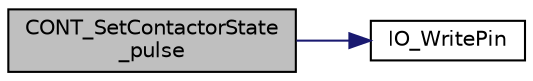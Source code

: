 digraph "CONT_SetContactorState_pulse"
{
  edge [fontname="Helvetica",fontsize="10",labelfontname="Helvetica",labelfontsize="10"];
  node [fontname="Helvetica",fontsize="10",shape=record];
  rankdir="LR";
  Node150 [label="CONT_SetContactorState\l_pulse",height=0.2,width=0.4,color="black", fillcolor="grey75", style="filled", fontcolor="black"];
  Node150 -> Node151 [color="midnightblue",fontsize="10",style="solid",fontname="Helvetica"];
  Node151 [label="IO_WritePin",height=0.2,width=0.4,color="black", fillcolor="white", style="filled",URL="$io_8c.html#a1709c6b36be8ee2ebaf5e076300b6a93",tooltip="Sets the state of a pin. "];
}
